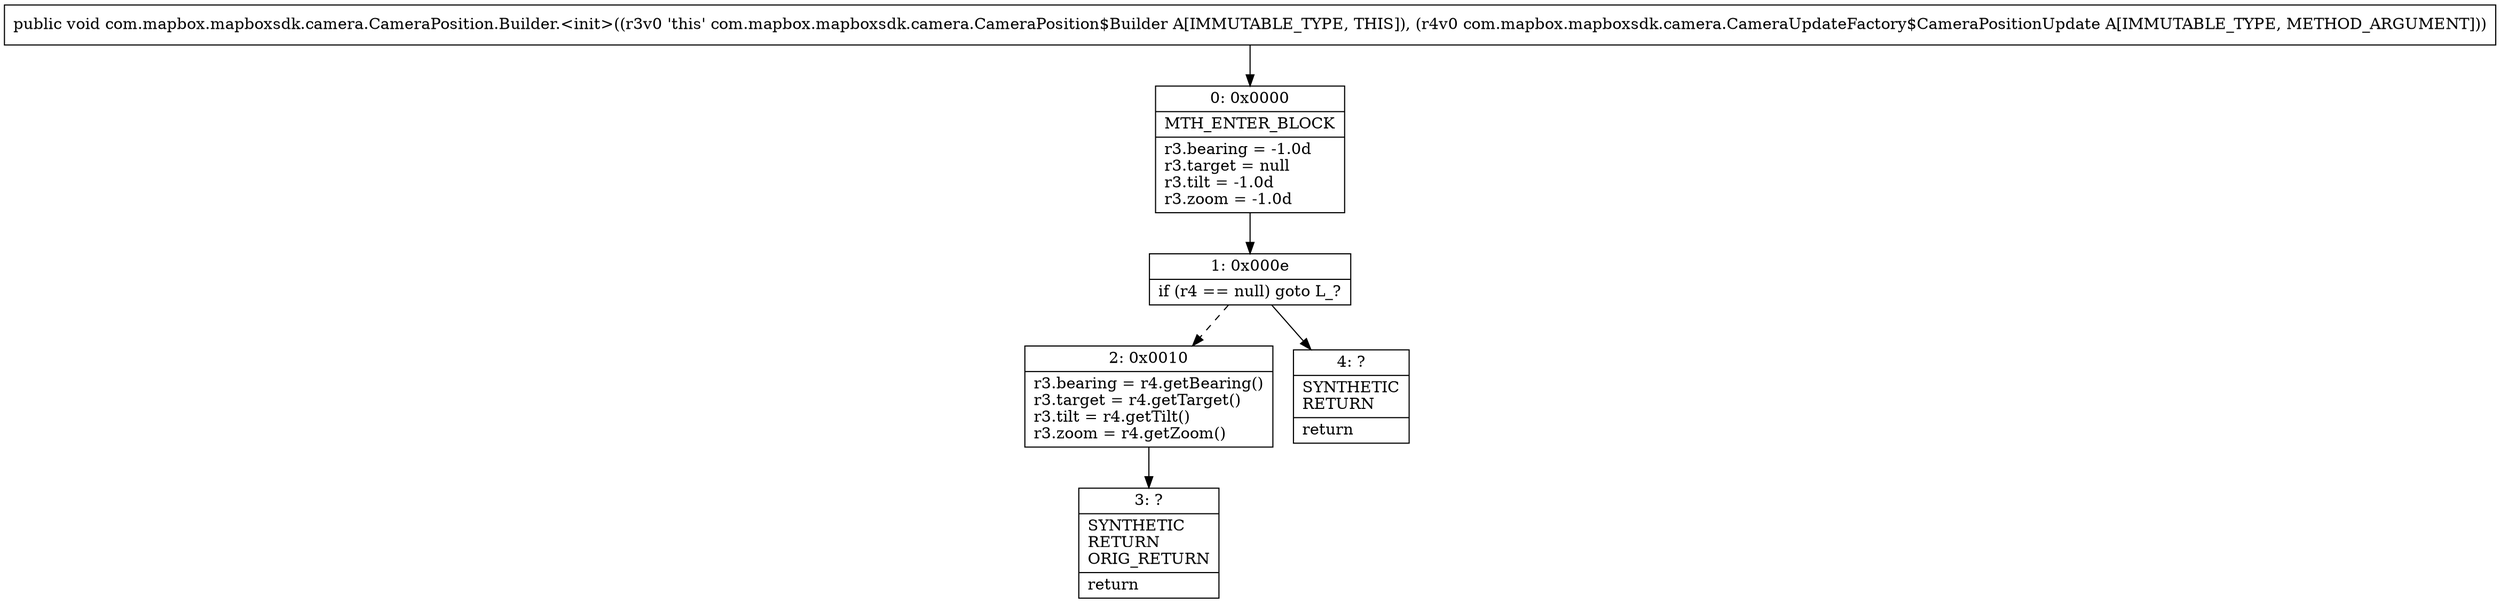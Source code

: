 digraph "CFG forcom.mapbox.mapboxsdk.camera.CameraPosition.Builder.\<init\>(Lcom\/mapbox\/mapboxsdk\/camera\/CameraUpdateFactory$CameraPositionUpdate;)V" {
Node_0 [shape=record,label="{0\:\ 0x0000|MTH_ENTER_BLOCK\l|r3.bearing = \-1.0d\lr3.target = null\lr3.tilt = \-1.0d\lr3.zoom = \-1.0d\l}"];
Node_1 [shape=record,label="{1\:\ 0x000e|if (r4 == null) goto L_?\l}"];
Node_2 [shape=record,label="{2\:\ 0x0010|r3.bearing = r4.getBearing()\lr3.target = r4.getTarget()\lr3.tilt = r4.getTilt()\lr3.zoom = r4.getZoom()\l}"];
Node_3 [shape=record,label="{3\:\ ?|SYNTHETIC\lRETURN\lORIG_RETURN\l|return\l}"];
Node_4 [shape=record,label="{4\:\ ?|SYNTHETIC\lRETURN\l|return\l}"];
MethodNode[shape=record,label="{public void com.mapbox.mapboxsdk.camera.CameraPosition.Builder.\<init\>((r3v0 'this' com.mapbox.mapboxsdk.camera.CameraPosition$Builder A[IMMUTABLE_TYPE, THIS]), (r4v0 com.mapbox.mapboxsdk.camera.CameraUpdateFactory$CameraPositionUpdate A[IMMUTABLE_TYPE, METHOD_ARGUMENT])) }"];
MethodNode -> Node_0;
Node_0 -> Node_1;
Node_1 -> Node_2[style=dashed];
Node_1 -> Node_4;
Node_2 -> Node_3;
}

